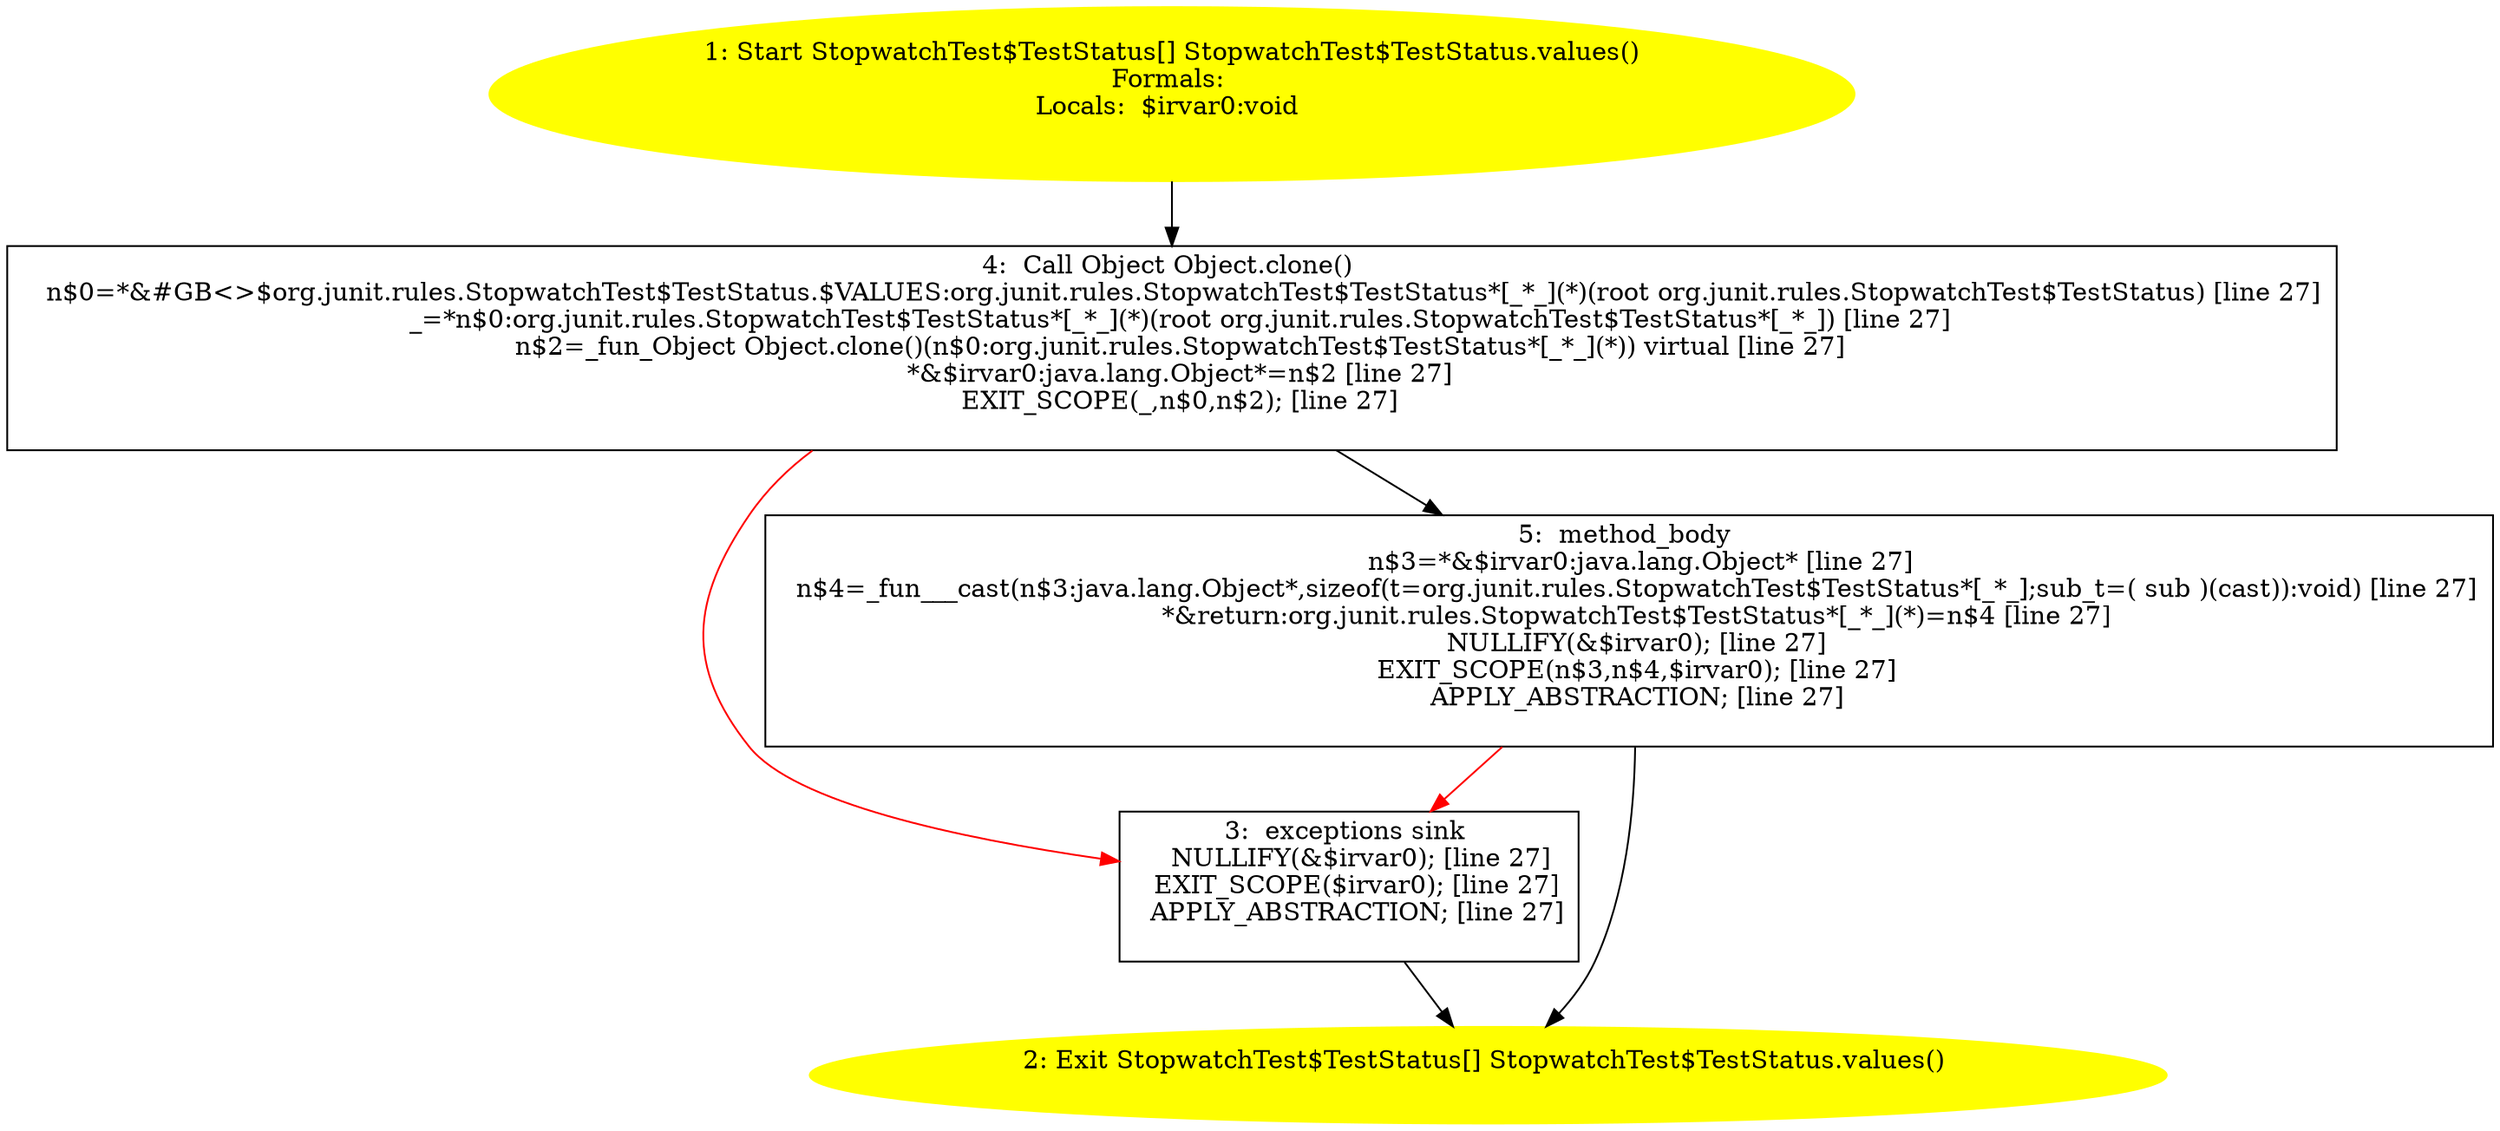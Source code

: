 /* @generated */
digraph cfg {
"org.junit.rules.StopwatchTest$TestStatus.values():org.junit.rules.StopwatchTest$TestStatus[].39a4c9074cce65ded8a8e10620e55096_1" [label="1: Start StopwatchTest$TestStatus[] StopwatchTest$TestStatus.values()\nFormals: \nLocals:  $irvar0:void \n  " color=yellow style=filled]
	

	 "org.junit.rules.StopwatchTest$TestStatus.values():org.junit.rules.StopwatchTest$TestStatus[].39a4c9074cce65ded8a8e10620e55096_1" -> "org.junit.rules.StopwatchTest$TestStatus.values():org.junit.rules.StopwatchTest$TestStatus[].39a4c9074cce65ded8a8e10620e55096_4" ;
"org.junit.rules.StopwatchTest$TestStatus.values():org.junit.rules.StopwatchTest$TestStatus[].39a4c9074cce65ded8a8e10620e55096_2" [label="2: Exit StopwatchTest$TestStatus[] StopwatchTest$TestStatus.values() \n  " color=yellow style=filled]
	

"org.junit.rules.StopwatchTest$TestStatus.values():org.junit.rules.StopwatchTest$TestStatus[].39a4c9074cce65ded8a8e10620e55096_3" [label="3:  exceptions sink \n   NULLIFY(&$irvar0); [line 27]\n  EXIT_SCOPE($irvar0); [line 27]\n  APPLY_ABSTRACTION; [line 27]\n " shape="box"]
	

	 "org.junit.rules.StopwatchTest$TestStatus.values():org.junit.rules.StopwatchTest$TestStatus[].39a4c9074cce65ded8a8e10620e55096_3" -> "org.junit.rules.StopwatchTest$TestStatus.values():org.junit.rules.StopwatchTest$TestStatus[].39a4c9074cce65ded8a8e10620e55096_2" ;
"org.junit.rules.StopwatchTest$TestStatus.values():org.junit.rules.StopwatchTest$TestStatus[].39a4c9074cce65ded8a8e10620e55096_4" [label="4:  Call Object Object.clone() \n   n$0=*&#GB<>$org.junit.rules.StopwatchTest$TestStatus.$VALUES:org.junit.rules.StopwatchTest$TestStatus*[_*_](*)(root org.junit.rules.StopwatchTest$TestStatus) [line 27]\n  _=*n$0:org.junit.rules.StopwatchTest$TestStatus*[_*_](*)(root org.junit.rules.StopwatchTest$TestStatus*[_*_]) [line 27]\n  n$2=_fun_Object Object.clone()(n$0:org.junit.rules.StopwatchTest$TestStatus*[_*_](*)) virtual [line 27]\n  *&$irvar0:java.lang.Object*=n$2 [line 27]\n  EXIT_SCOPE(_,n$0,n$2); [line 27]\n " shape="box"]
	

	 "org.junit.rules.StopwatchTest$TestStatus.values():org.junit.rules.StopwatchTest$TestStatus[].39a4c9074cce65ded8a8e10620e55096_4" -> "org.junit.rules.StopwatchTest$TestStatus.values():org.junit.rules.StopwatchTest$TestStatus[].39a4c9074cce65ded8a8e10620e55096_5" ;
	 "org.junit.rules.StopwatchTest$TestStatus.values():org.junit.rules.StopwatchTest$TestStatus[].39a4c9074cce65ded8a8e10620e55096_4" -> "org.junit.rules.StopwatchTest$TestStatus.values():org.junit.rules.StopwatchTest$TestStatus[].39a4c9074cce65ded8a8e10620e55096_3" [color="red" ];
"org.junit.rules.StopwatchTest$TestStatus.values():org.junit.rules.StopwatchTest$TestStatus[].39a4c9074cce65ded8a8e10620e55096_5" [label="5:  method_body \n   n$3=*&$irvar0:java.lang.Object* [line 27]\n  n$4=_fun___cast(n$3:java.lang.Object*,sizeof(t=org.junit.rules.StopwatchTest$TestStatus*[_*_];sub_t=( sub )(cast)):void) [line 27]\n  *&return:org.junit.rules.StopwatchTest$TestStatus*[_*_](*)=n$4 [line 27]\n  NULLIFY(&$irvar0); [line 27]\n  EXIT_SCOPE(n$3,n$4,$irvar0); [line 27]\n  APPLY_ABSTRACTION; [line 27]\n " shape="box"]
	

	 "org.junit.rules.StopwatchTest$TestStatus.values():org.junit.rules.StopwatchTest$TestStatus[].39a4c9074cce65ded8a8e10620e55096_5" -> "org.junit.rules.StopwatchTest$TestStatus.values():org.junit.rules.StopwatchTest$TestStatus[].39a4c9074cce65ded8a8e10620e55096_2" ;
	 "org.junit.rules.StopwatchTest$TestStatus.values():org.junit.rules.StopwatchTest$TestStatus[].39a4c9074cce65ded8a8e10620e55096_5" -> "org.junit.rules.StopwatchTest$TestStatus.values():org.junit.rules.StopwatchTest$TestStatus[].39a4c9074cce65ded8a8e10620e55096_3" [color="red" ];
}
